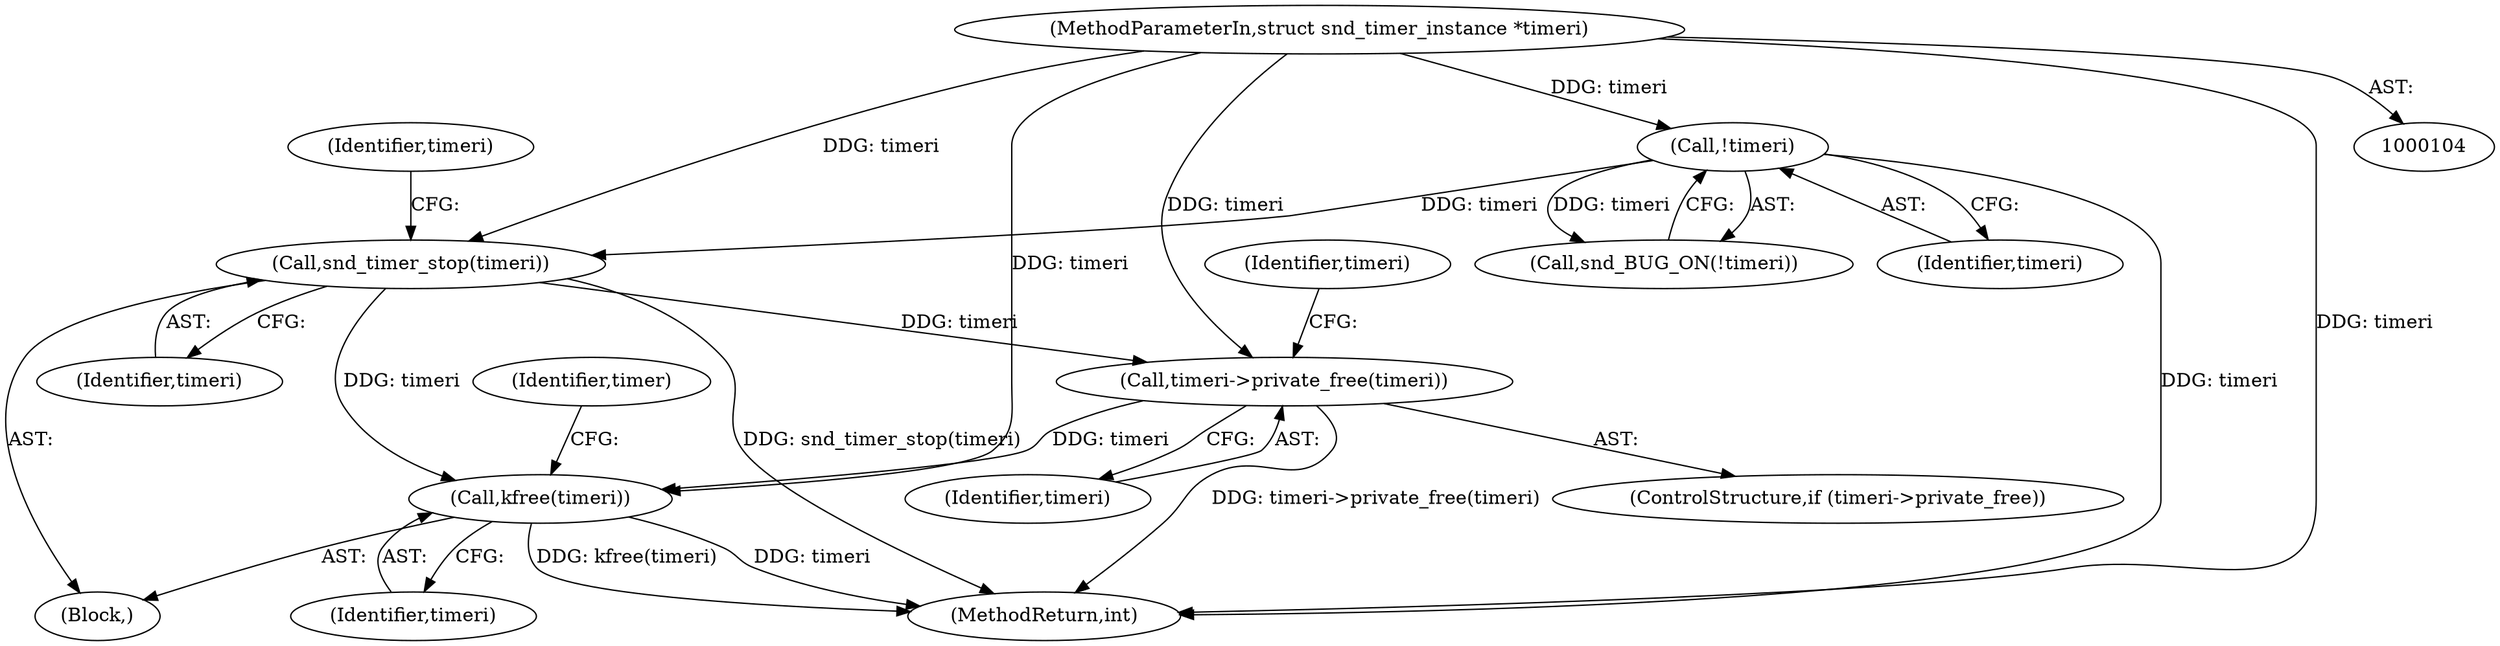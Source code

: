 digraph "0_linux_b5a663aa426f4884c71cd8580adae73f33570f0d_1@API" {
"1000262" [label="(Call,timeri->private_free(timeri))"];
"1000120" [label="(Call,snd_timer_stop(timeri))"];
"1000115" [label="(Call,!timeri)"];
"1000105" [label="(MethodParameterIn,struct snd_timer_instance *timeri)"];
"1000268" [label="(Call,kfree(timeri))"];
"1000121" [label="(Identifier,timeri)"];
"1000114" [label="(Call,snd_BUG_ON(!timeri))"];
"1000106" [label="(Block,)"];
"1000271" [label="(Identifier,timer)"];
"1000105" [label="(MethodParameterIn,struct snd_timer_instance *timeri)"];
"1000278" [label="(MethodReturn,int)"];
"1000268" [label="(Call,kfree(timeri))"];
"1000125" [label="(Identifier,timeri)"];
"1000115" [label="(Call,!timeri)"];
"1000269" [label="(Identifier,timeri)"];
"1000266" [label="(Identifier,timeri)"];
"1000120" [label="(Call,snd_timer_stop(timeri))"];
"1000262" [label="(Call,timeri->private_free(timeri))"];
"1000116" [label="(Identifier,timeri)"];
"1000258" [label="(ControlStructure,if (timeri->private_free))"];
"1000263" [label="(Identifier,timeri)"];
"1000262" -> "1000258"  [label="AST: "];
"1000262" -> "1000263"  [label="CFG: "];
"1000263" -> "1000262"  [label="AST: "];
"1000266" -> "1000262"  [label="CFG: "];
"1000262" -> "1000278"  [label="DDG: timeri->private_free(timeri)"];
"1000120" -> "1000262"  [label="DDG: timeri"];
"1000105" -> "1000262"  [label="DDG: timeri"];
"1000262" -> "1000268"  [label="DDG: timeri"];
"1000120" -> "1000106"  [label="AST: "];
"1000120" -> "1000121"  [label="CFG: "];
"1000121" -> "1000120"  [label="AST: "];
"1000125" -> "1000120"  [label="CFG: "];
"1000120" -> "1000278"  [label="DDG: snd_timer_stop(timeri)"];
"1000115" -> "1000120"  [label="DDG: timeri"];
"1000105" -> "1000120"  [label="DDG: timeri"];
"1000120" -> "1000268"  [label="DDG: timeri"];
"1000115" -> "1000114"  [label="AST: "];
"1000115" -> "1000116"  [label="CFG: "];
"1000116" -> "1000115"  [label="AST: "];
"1000114" -> "1000115"  [label="CFG: "];
"1000115" -> "1000278"  [label="DDG: timeri"];
"1000115" -> "1000114"  [label="DDG: timeri"];
"1000105" -> "1000115"  [label="DDG: timeri"];
"1000105" -> "1000104"  [label="AST: "];
"1000105" -> "1000278"  [label="DDG: timeri"];
"1000105" -> "1000268"  [label="DDG: timeri"];
"1000268" -> "1000106"  [label="AST: "];
"1000268" -> "1000269"  [label="CFG: "];
"1000269" -> "1000268"  [label="AST: "];
"1000271" -> "1000268"  [label="CFG: "];
"1000268" -> "1000278"  [label="DDG: timeri"];
"1000268" -> "1000278"  [label="DDG: kfree(timeri)"];
}
